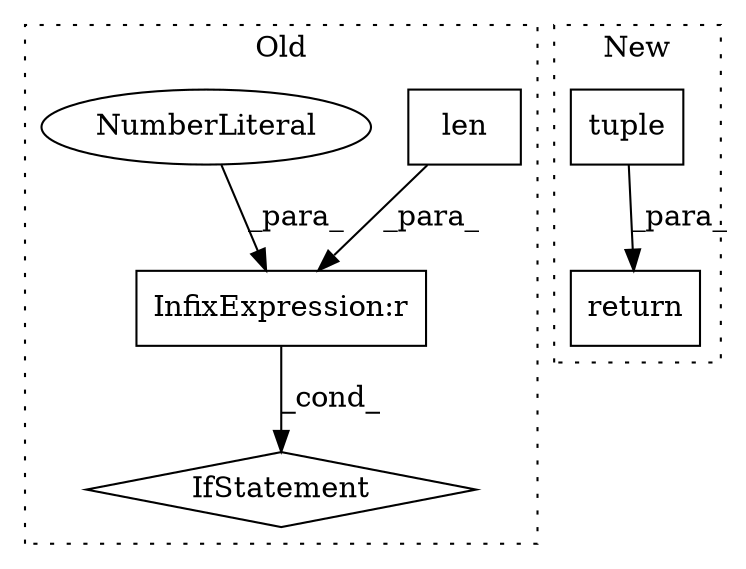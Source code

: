 digraph G {
subgraph cluster0 {
1 [label="len" a="32" s="13428,13437" l="4,1" shape="box"];
3 [label="IfStatement" a="25" s="13424,13443" l="4,2" shape="diamond"];
4 [label="InfixExpression:r" a="27" s="13438" l="4" shape="box"];
5 [label="NumberLiteral" a="34" s="13442" l="1" shape="ellipse"];
label = "Old";
style="dotted";
}
subgraph cluster1 {
2 [label="tuple" a="32" s="14718,14749" l="6,1" shape="box"];
6 [label="return" a="41" s="14928" l="7" shape="box"];
label = "New";
style="dotted";
}
1 -> 4 [label="_para_"];
2 -> 6 [label="_para_"];
4 -> 3 [label="_cond_"];
5 -> 4 [label="_para_"];
}